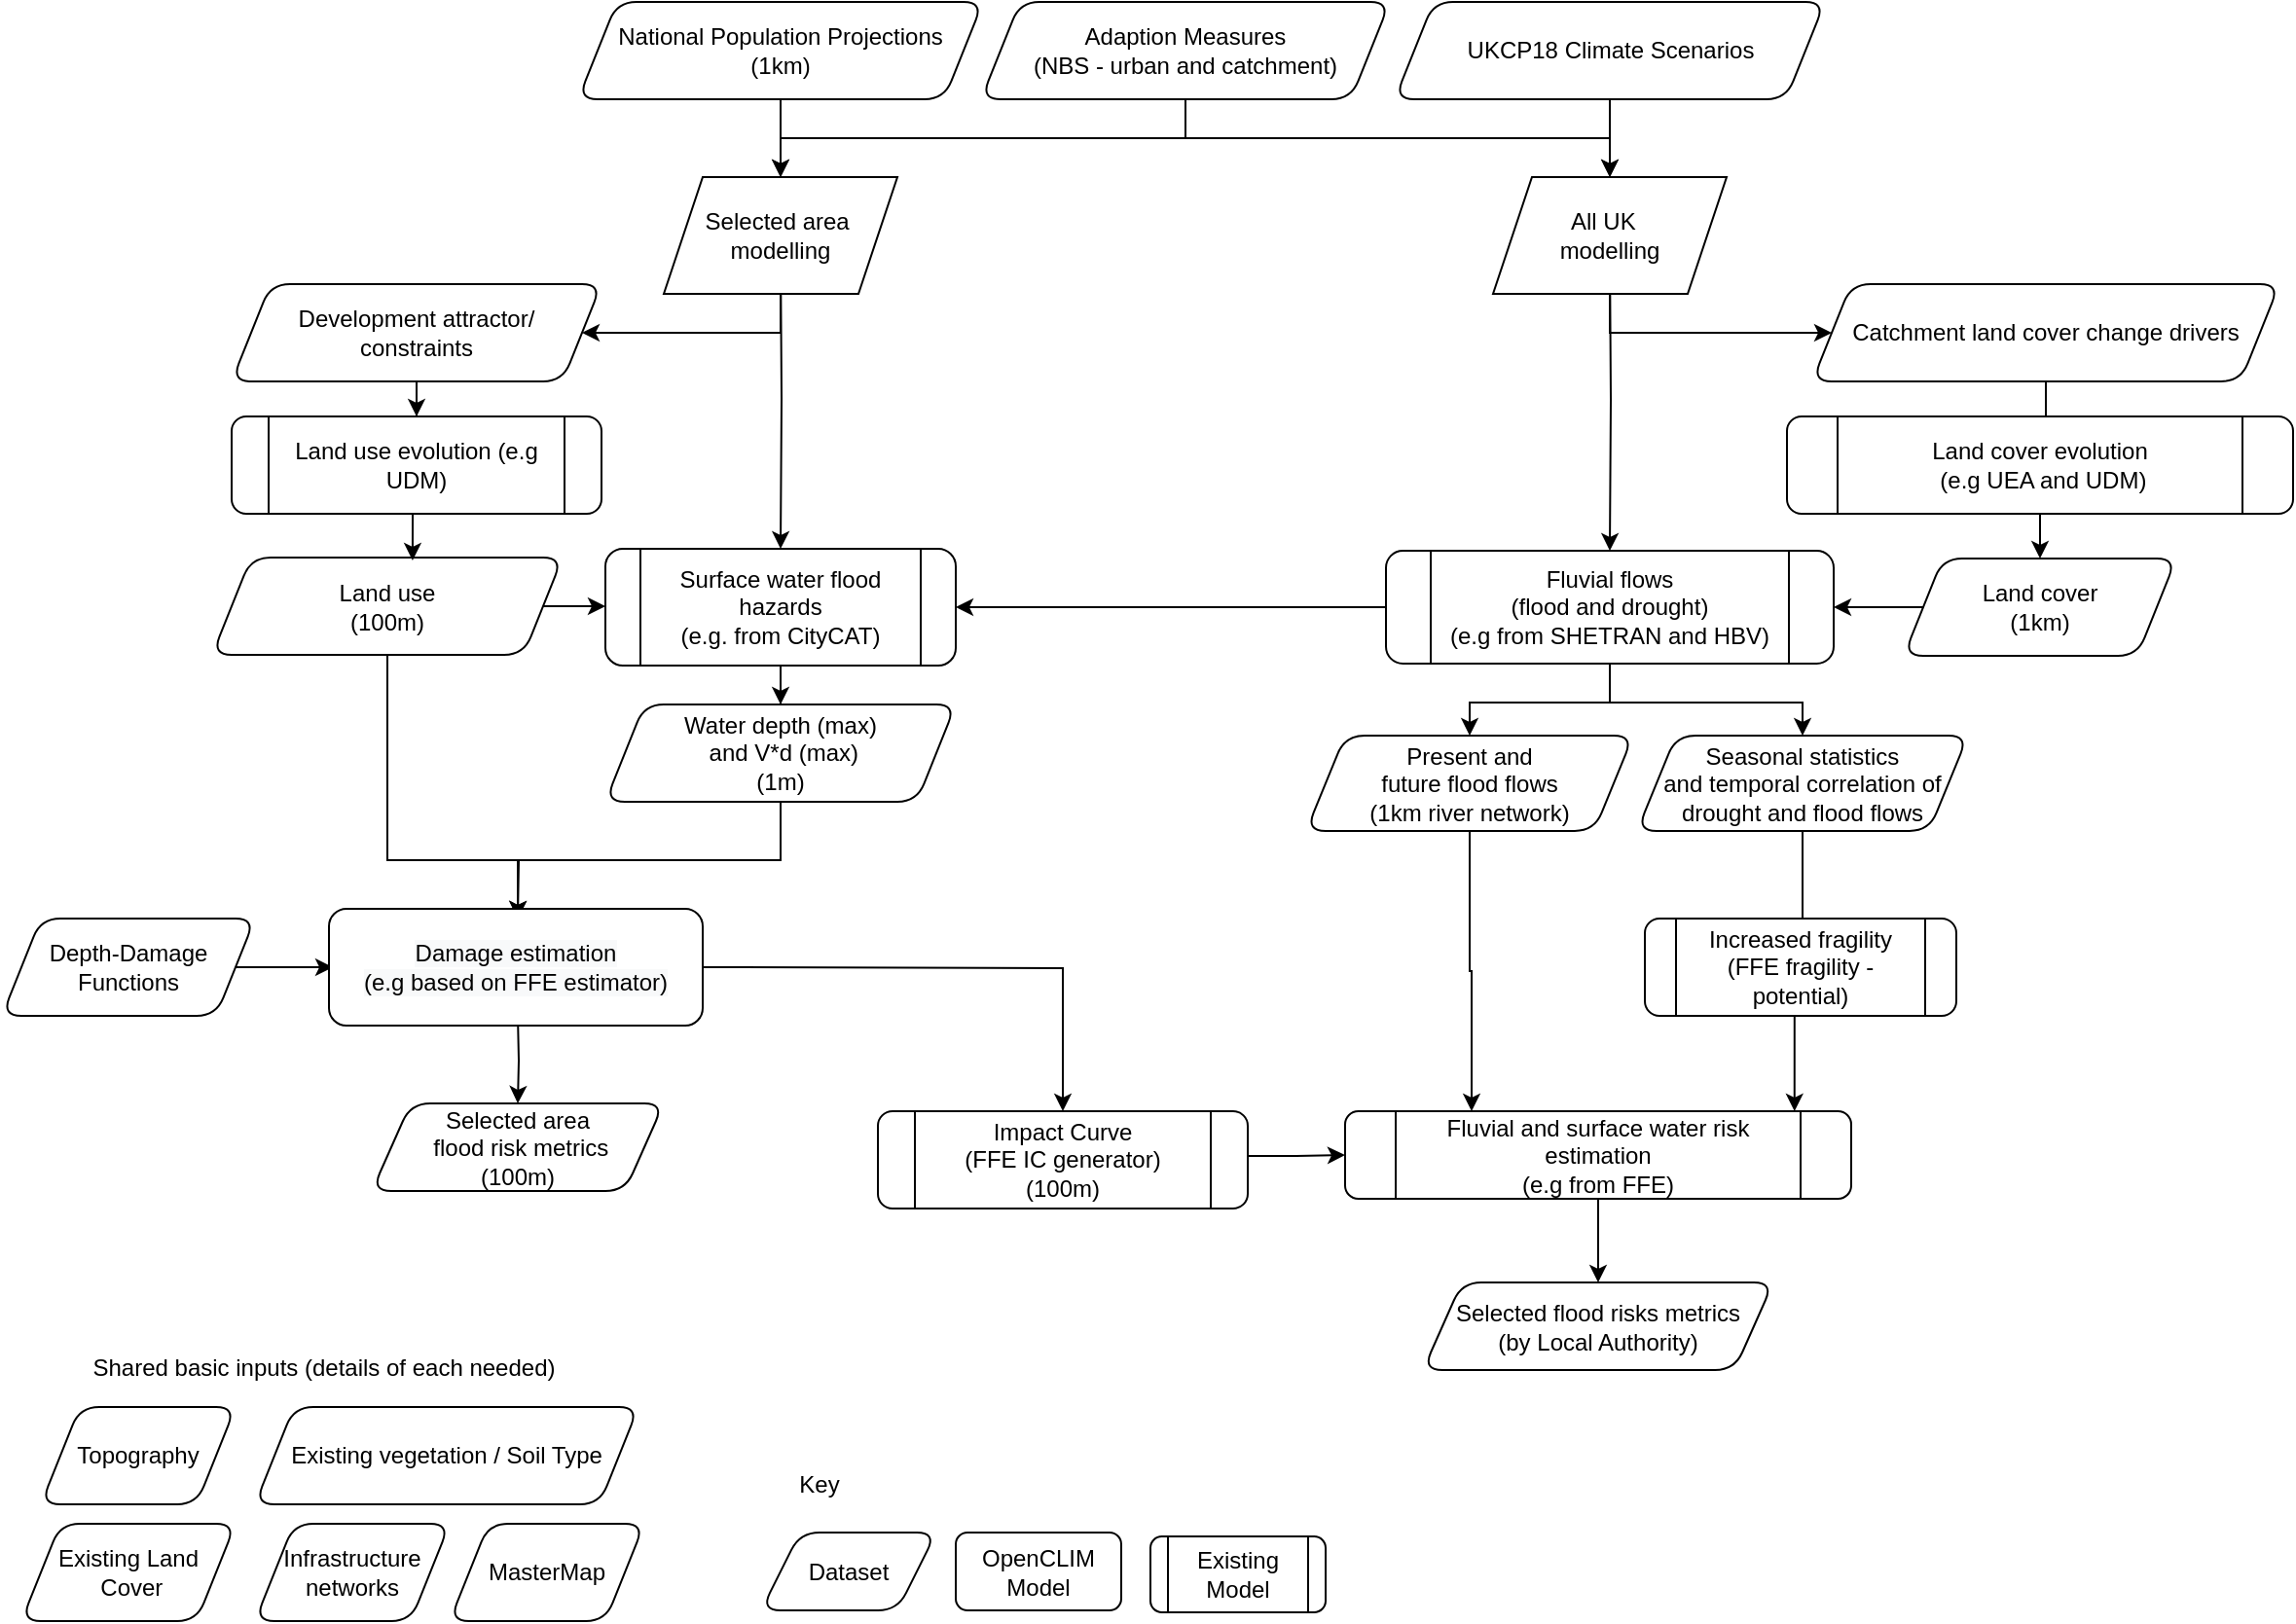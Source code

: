 <mxfile version="13.9.9" type="device" pages="2"><diagram id="C5RBs43oDa-KdzZeNtuy" name="Page-1"><mxGraphModel dx="2591" dy="1649" grid="1" gridSize="10" guides="1" tooltips="1" connect="1" arrows="1" fold="1" page="1" pageScale="1" pageWidth="1169" pageHeight="827" math="0" shadow="0"><root><mxCell id="WIyWlLk6GJQsqaUBKTNV-0"/><mxCell id="WIyWlLk6GJQsqaUBKTNV-1" parent="WIyWlLk6GJQsqaUBKTNV-0"/><mxCell id="o7CGU_k0dj8g5luvIgkC-0" style="edgeStyle=orthogonalEdgeStyle;rounded=0;orthogonalLoop=1;jettySize=auto;html=1;exitX=0.5;exitY=1;exitDx=0;exitDy=0;" edge="1" parent="WIyWlLk6GJQsqaUBKTNV-1" source="o7CGU_k0dj8g5luvIgkC-1"><mxGeometry relative="1" as="geometry"><mxPoint x="506" y="-470.0" as="targetPoint"/></mxGeometry></mxCell><mxCell id="o7CGU_k0dj8g5luvIgkC-1" value="UKCP18 Climate Scenarios" style="shape=parallelogram;perimeter=parallelogramPerimeter;whiteSpace=wrap;html=1;fixedSize=1;rounded=1;" vertex="1" parent="WIyWlLk6GJQsqaUBKTNV-1"><mxGeometry x="395.5" y="-560" width="221" height="50" as="geometry"/></mxCell><mxCell id="o7CGU_k0dj8g5luvIgkC-2" style="edgeStyle=orthogonalEdgeStyle;rounded=0;orthogonalLoop=1;jettySize=auto;html=1;exitX=0.5;exitY=1;exitDx=0;exitDy=0;" edge="1" parent="WIyWlLk6GJQsqaUBKTNV-1" source="o7CGU_k0dj8g5luvIgkC-3" target="o7CGU_k0dj8g5luvIgkC-37"><mxGeometry relative="1" as="geometry"/></mxCell><mxCell id="o7CGU_k0dj8g5luvIgkC-3" value="National Population Projections&lt;br&gt;(1km)" style="shape=parallelogram;perimeter=parallelogramPerimeter;whiteSpace=wrap;html=1;fixedSize=1;rounded=1;" vertex="1" parent="WIyWlLk6GJQsqaUBKTNV-1"><mxGeometry x="-24" y="-560" width="208" height="50" as="geometry"/></mxCell><mxCell id="o7CGU_k0dj8g5luvIgkC-4" style="edgeStyle=orthogonalEdgeStyle;rounded=0;orthogonalLoop=1;jettySize=auto;html=1;exitX=1;exitY=0.5;exitDx=0;exitDy=0;" edge="1" parent="WIyWlLk6GJQsqaUBKTNV-1" target="o7CGU_k0dj8g5luvIgkC-53"><mxGeometry relative="1" as="geometry"><mxPoint x="40" y="-64" as="sourcePoint"/></mxGeometry></mxCell><mxCell id="o7CGU_k0dj8g5luvIgkC-5" style="edgeStyle=orthogonalEdgeStyle;rounded=0;orthogonalLoop=1;jettySize=auto;html=1;exitX=1;exitY=0.5;exitDx=0;exitDy=0;entryX=0;entryY=0.5;entryDx=0;entryDy=0;" edge="1" parent="WIyWlLk6GJQsqaUBKTNV-1" source="o7CGU_k0dj8g5luvIgkC-7" target="o7CGU_k0dj8g5luvIgkC-10"><mxGeometry relative="1" as="geometry"/></mxCell><mxCell id="o7CGU_k0dj8g5luvIgkC-6" style="edgeStyle=orthogonalEdgeStyle;rounded=0;orthogonalLoop=1;jettySize=auto;html=1;exitX=0.5;exitY=1;exitDx=0;exitDy=0;" edge="1" parent="WIyWlLk6GJQsqaUBKTNV-1" source="o7CGU_k0dj8g5luvIgkC-7"><mxGeometry relative="1" as="geometry"><mxPoint x="-55" y="-89" as="targetPoint"/><Array as="points"><mxPoint x="-122" y="-119"/><mxPoint x="-55" y="-119"/></Array></mxGeometry></mxCell><mxCell id="o7CGU_k0dj8g5luvIgkC-7" value="Land use&lt;br&gt;(100m)" style="shape=parallelogram;perimeter=parallelogramPerimeter;whiteSpace=wrap;html=1;fixedSize=1;rounded=1;" vertex="1" parent="WIyWlLk6GJQsqaUBKTNV-1"><mxGeometry x="-212" y="-274.5" width="180" height="50" as="geometry"/></mxCell><mxCell id="o7CGU_k0dj8g5luvIgkC-8" value="Existing vegetation / Soil Type" style="shape=parallelogram;perimeter=parallelogramPerimeter;whiteSpace=wrap;html=1;fixedSize=1;rounded=1;" vertex="1" parent="WIyWlLk6GJQsqaUBKTNV-1"><mxGeometry x="-190" y="162" width="197" height="50" as="geometry"/></mxCell><mxCell id="o7CGU_k0dj8g5luvIgkC-9" style="edgeStyle=orthogonalEdgeStyle;rounded=0;orthogonalLoop=1;jettySize=auto;html=1;exitX=0.5;exitY=1;exitDx=0;exitDy=0;" edge="1" parent="WIyWlLk6GJQsqaUBKTNV-1" source="o7CGU_k0dj8g5luvIgkC-10" target="o7CGU_k0dj8g5luvIgkC-15"><mxGeometry relative="1" as="geometry"/></mxCell><mxCell id="o7CGU_k0dj8g5luvIgkC-10" value="Surface water flood hazards&lt;br&gt;(e.g. from CityCAT)" style="shape=process;whiteSpace=wrap;html=1;backgroundOutline=1;shadow=0;fontFamily=Helvetica;fontSize=12;fontColor=#000000;align=center;strokeColor=#000000;strokeWidth=1;fillColor=#ffffff;rounded=1;" vertex="1" parent="WIyWlLk6GJQsqaUBKTNV-1"><mxGeometry x="-10" y="-279" width="180" height="60" as="geometry"/></mxCell><mxCell id="o7CGU_k0dj8g5luvIgkC-11" value="Dataset" style="shape=parallelogram;perimeter=parallelogramPerimeter;whiteSpace=wrap;html=1;fixedSize=1;rounded=1;" vertex="1" parent="WIyWlLk6GJQsqaUBKTNV-1"><mxGeometry x="70" y="226.5" width="90" height="40" as="geometry"/></mxCell><mxCell id="o7CGU_k0dj8g5luvIgkC-12" value="OpenCLIM Model" style="rounded=1;whiteSpace=wrap;html=1;fontSize=12;glass=0;strokeWidth=1;shadow=0;" vertex="1" parent="WIyWlLk6GJQsqaUBKTNV-1"><mxGeometry x="170" y="226.5" width="85" height="40" as="geometry"/></mxCell><mxCell id="o7CGU_k0dj8g5luvIgkC-13" value="Topography" style="shape=parallelogram;perimeter=parallelogramPerimeter;whiteSpace=wrap;html=1;fixedSize=1;rounded=1;" vertex="1" parent="WIyWlLk6GJQsqaUBKTNV-1"><mxGeometry x="-300" y="162" width="100" height="50" as="geometry"/></mxCell><mxCell id="o7CGU_k0dj8g5luvIgkC-14" style="edgeStyle=orthogonalEdgeStyle;rounded=0;orthogonalLoop=1;jettySize=auto;html=1;exitX=0.5;exitY=1;exitDx=0;exitDy=0;entryX=0.5;entryY=0;entryDx=0;entryDy=0;" edge="1" parent="WIyWlLk6GJQsqaUBKTNV-1" source="o7CGU_k0dj8g5luvIgkC-15"><mxGeometry relative="1" as="geometry"><mxPoint x="-55" y="-89" as="targetPoint"/></mxGeometry></mxCell><mxCell id="o7CGU_k0dj8g5luvIgkC-15" value="Water depth (max)&lt;br&gt;&amp;nbsp;and V*d (max)&lt;br&gt;(1m)" style="shape=parallelogram;perimeter=parallelogramPerimeter;html=1;fixedSize=1;rounded=1;whiteSpace=wrap;" vertex="1" parent="WIyWlLk6GJQsqaUBKTNV-1"><mxGeometry x="-10" y="-199" width="180" height="50" as="geometry"/></mxCell><mxCell id="o7CGU_k0dj8g5luvIgkC-16" style="edgeStyle=orthogonalEdgeStyle;rounded=0;orthogonalLoop=1;jettySize=auto;html=1;entryX=0.5;entryY=0;entryDx=0;entryDy=0;exitX=0.5;exitY=1;exitDx=0;exitDy=0;" edge="1" parent="WIyWlLk6GJQsqaUBKTNV-1" target="o7CGU_k0dj8g5luvIgkC-19"><mxGeometry relative="1" as="geometry"><mxPoint x="-55" y="-39" as="sourcePoint"/></mxGeometry></mxCell><mxCell id="o7CGU_k0dj8g5luvIgkC-17" value="" style="edgeStyle=orthogonalEdgeStyle;rounded=0;orthogonalLoop=1;jettySize=auto;html=1;" edge="1" parent="WIyWlLk6GJQsqaUBKTNV-1" source="o7CGU_k0dj8g5luvIgkC-18" target="o7CGU_k0dj8g5luvIgkC-55"><mxGeometry relative="1" as="geometry"/></mxCell><mxCell id="o7CGU_k0dj8g5luvIgkC-18" value="Fluvial and surface water risk estimation&lt;br&gt;(e.g from FFE)" style="shape=process;whiteSpace=wrap;html=1;backgroundOutline=1;fontFamily=Helvetica;fontSize=12;fontColor=#000000;align=center;strokeColor=#000000;fillColor=#ffffff;rounded=1;" vertex="1" parent="WIyWlLk6GJQsqaUBKTNV-1"><mxGeometry x="370" y="10" width="260" height="45" as="geometry"/></mxCell><mxCell id="o7CGU_k0dj8g5luvIgkC-19" value="Selected area&lt;br&gt;&amp;nbsp;flood risk metrics&lt;br&gt;(100m)" style="shape=parallelogram;perimeter=parallelogramPerimeter;whiteSpace=wrap;html=1;fixedSize=1;rounded=1;" vertex="1" parent="WIyWlLk6GJQsqaUBKTNV-1"><mxGeometry x="-130" y="6" width="150" height="45" as="geometry"/></mxCell><mxCell id="o7CGU_k0dj8g5luvIgkC-20" style="edgeStyle=orthogonalEdgeStyle;rounded=0;orthogonalLoop=1;jettySize=auto;html=1;exitX=0.5;exitY=1;exitDx=0;exitDy=0;" edge="1" parent="WIyWlLk6GJQsqaUBKTNV-1" source="o7CGU_k0dj8g5luvIgkC-21" target="o7CGU_k0dj8g5luvIgkC-39"><mxGeometry relative="1" as="geometry"/></mxCell><mxCell id="o7CGU_k0dj8g5luvIgkC-21" value="&lt;div&gt;Development attractor/&lt;/div&gt;&lt;div&gt;constraints&lt;/div&gt;" style="shape=parallelogram;perimeter=parallelogramPerimeter;whiteSpace=wrap;html=1;fixedSize=1;rounded=1;" vertex="1" parent="WIyWlLk6GJQsqaUBKTNV-1"><mxGeometry x="-202" y="-415" width="190" height="50" as="geometry"/></mxCell><mxCell id="o7CGU_k0dj8g5luvIgkC-22" style="edgeStyle=orthogonalEdgeStyle;rounded=0;orthogonalLoop=1;jettySize=auto;html=1;exitX=0.5;exitY=1;exitDx=0;exitDy=0;" edge="1" parent="WIyWlLk6GJQsqaUBKTNV-1" source="o7CGU_k0dj8g5luvIgkC-24" target="o7CGU_k0dj8g5luvIgkC-37"><mxGeometry relative="1" as="geometry"/></mxCell><mxCell id="o7CGU_k0dj8g5luvIgkC-23" style="edgeStyle=orthogonalEdgeStyle;rounded=0;orthogonalLoop=1;jettySize=auto;html=1;exitX=0.5;exitY=1;exitDx=0;exitDy=0;entryX=0.5;entryY=0;entryDx=0;entryDy=0;" edge="1" parent="WIyWlLk6GJQsqaUBKTNV-1" source="o7CGU_k0dj8g5luvIgkC-24" target="o7CGU_k0dj8g5luvIgkC-42"><mxGeometry relative="1" as="geometry"/></mxCell><mxCell id="o7CGU_k0dj8g5luvIgkC-24" value="Adaption Measures&lt;br&gt;(NBS - urban and catchment)" style="shape=parallelogram;perimeter=parallelogramPerimeter;whiteSpace=wrap;html=1;fixedSize=1;rounded=1;" vertex="1" parent="WIyWlLk6GJQsqaUBKTNV-1"><mxGeometry x="183" y="-560" width="210" height="50" as="geometry"/></mxCell><mxCell id="o7CGU_k0dj8g5luvIgkC-25" value="Existing&lt;br&gt;Model" style="shape=process;whiteSpace=wrap;html=1;backgroundOutline=1;shadow=0;fontFamily=Helvetica;fontSize=12;fontColor=#000000;align=center;strokeColor=#000000;strokeWidth=1;fillColor=#ffffff;rounded=1;" vertex="1" parent="WIyWlLk6GJQsqaUBKTNV-1"><mxGeometry x="270" y="228.5" width="90" height="39" as="geometry"/></mxCell><mxCell id="o7CGU_k0dj8g5luvIgkC-26" style="edgeStyle=orthogonalEdgeStyle;rounded=0;orthogonalLoop=1;jettySize=auto;html=1;exitX=1;exitY=0.5;exitDx=0;exitDy=0;entryX=0;entryY=0.5;entryDx=0;entryDy=0;" edge="1" parent="WIyWlLk6GJQsqaUBKTNV-1" source="o7CGU_k0dj8g5luvIgkC-27"><mxGeometry relative="1" as="geometry"><mxPoint x="-150" y="-64" as="targetPoint"/></mxGeometry></mxCell><mxCell id="o7CGU_k0dj8g5luvIgkC-27" value="Depth-Damage&lt;br&gt;Functions" style="shape=parallelogram;perimeter=parallelogramPerimeter;whiteSpace=wrap;html=1;fixedSize=1;rounded=1;" vertex="1" parent="WIyWlLk6GJQsqaUBKTNV-1"><mxGeometry x="-320" y="-89" width="130" height="50" as="geometry"/></mxCell><mxCell id="o7CGU_k0dj8g5luvIgkC-28" style="edgeStyle=orthogonalEdgeStyle;rounded=0;orthogonalLoop=1;jettySize=auto;html=1;exitX=0.5;exitY=1;exitDx=0;exitDy=0;" edge="1" parent="WIyWlLk6GJQsqaUBKTNV-1" source="o7CGU_k0dj8g5luvIgkC-31" target="o7CGU_k0dj8g5luvIgkC-54"><mxGeometry relative="1" as="geometry"/></mxCell><mxCell id="o7CGU_k0dj8g5luvIgkC-29" style="edgeStyle=orthogonalEdgeStyle;rounded=0;orthogonalLoop=1;jettySize=auto;html=1;exitX=0.5;exitY=1;exitDx=0;exitDy=0;" edge="1" parent="WIyWlLk6GJQsqaUBKTNV-1" source="o7CGU_k0dj8g5luvIgkC-31" target="o7CGU_k0dj8g5luvIgkC-34"><mxGeometry relative="1" as="geometry"/></mxCell><mxCell id="o7CGU_k0dj8g5luvIgkC-30" style="edgeStyle=orthogonalEdgeStyle;rounded=0;orthogonalLoop=1;jettySize=auto;html=1;exitX=0;exitY=0.5;exitDx=0;exitDy=0;entryX=1;entryY=0.5;entryDx=0;entryDy=0;" edge="1" parent="WIyWlLk6GJQsqaUBKTNV-1" source="o7CGU_k0dj8g5luvIgkC-31" target="o7CGU_k0dj8g5luvIgkC-10"><mxGeometry relative="1" as="geometry"/></mxCell><mxCell id="o7CGU_k0dj8g5luvIgkC-31" value="Fluvial flows&lt;br&gt;(flood and drought) &lt;br&gt;(e.g from SHETRAN and HBV)" style="shape=process;whiteSpace=wrap;html=1;backgroundOutline=1;shadow=0;fontFamily=Helvetica;fontSize=12;fontColor=#000000;align=center;strokeColor=#000000;strokeWidth=1;fillColor=#ffffff;rounded=1;" vertex="1" parent="WIyWlLk6GJQsqaUBKTNV-1"><mxGeometry x="391" y="-278" width="230" height="58" as="geometry"/></mxCell><mxCell id="o7CGU_k0dj8g5luvIgkC-32" value="Existing Land&lt;br&gt;&amp;nbsp;Cover" style="shape=parallelogram;perimeter=parallelogramPerimeter;whiteSpace=wrap;html=1;fixedSize=1;fontFamily=Helvetica;fontSize=12;fontColor=#000000;align=center;strokeColor=#000000;fillColor=#ffffff;rounded=1;" vertex="1" parent="WIyWlLk6GJQsqaUBKTNV-1"><mxGeometry x="-310" y="222" width="110" height="50" as="geometry"/></mxCell><mxCell id="o7CGU_k0dj8g5luvIgkC-33" style="edgeStyle=orthogonalEdgeStyle;rounded=0;orthogonalLoop=1;jettySize=auto;html=1;exitX=0.5;exitY=1;exitDx=0;exitDy=0;entryX=0.25;entryY=0;entryDx=0;entryDy=0;" edge="1" parent="WIyWlLk6GJQsqaUBKTNV-1" source="o7CGU_k0dj8g5luvIgkC-34" target="o7CGU_k0dj8g5luvIgkC-18"><mxGeometry relative="1" as="geometry"/></mxCell><mxCell id="o7CGU_k0dj8g5luvIgkC-34" value="Present and &lt;br&gt;future flood flows&lt;br&gt;(1km river network)" style="shape=parallelogram;perimeter=parallelogramPerimeter;whiteSpace=wrap;html=1;fixedSize=1;rounded=1;" vertex="1" parent="WIyWlLk6GJQsqaUBKTNV-1"><mxGeometry x="350" y="-183" width="168" height="49" as="geometry"/></mxCell><mxCell id="o7CGU_k0dj8g5luvIgkC-35" style="edgeStyle=orthogonalEdgeStyle;rounded=0;orthogonalLoop=1;jettySize=auto;html=1;exitX=0.5;exitY=1;exitDx=0;exitDy=0;" edge="1" parent="WIyWlLk6GJQsqaUBKTNV-1" target="o7CGU_k0dj8g5luvIgkC-10"><mxGeometry relative="1" as="geometry"><mxPoint x="80" y="-434" as="sourcePoint"/></mxGeometry></mxCell><mxCell id="o7CGU_k0dj8g5luvIgkC-36" style="edgeStyle=orthogonalEdgeStyle;rounded=0;orthogonalLoop=1;jettySize=auto;html=1;exitX=0.5;exitY=1;exitDx=0;exitDy=0;entryX=1;entryY=0.5;entryDx=0;entryDy=0;" edge="1" parent="WIyWlLk6GJQsqaUBKTNV-1" target="o7CGU_k0dj8g5luvIgkC-21"><mxGeometry relative="1" as="geometry"><mxPoint x="80" y="-434" as="sourcePoint"/><Array as="points"><mxPoint x="80" y="-390"/></Array></mxGeometry></mxCell><mxCell id="o7CGU_k0dj8g5luvIgkC-37" value="Selected area&amp;nbsp;&lt;br&gt;modelling" style="shape=parallelogram;perimeter=parallelogramPerimeter;whiteSpace=wrap;html=1;fixedSize=1;" vertex="1" parent="WIyWlLk6GJQsqaUBKTNV-1"><mxGeometry x="20" y="-470" width="120" height="60" as="geometry"/></mxCell><mxCell id="o7CGU_k0dj8g5luvIgkC-38" style="edgeStyle=orthogonalEdgeStyle;rounded=0;orthogonalLoop=1;jettySize=auto;html=1;exitX=0.5;exitY=1;exitDx=0;exitDy=0;entryX=0.572;entryY=0.03;entryDx=0;entryDy=0;entryPerimeter=0;" edge="1" parent="WIyWlLk6GJQsqaUBKTNV-1" source="o7CGU_k0dj8g5luvIgkC-39" target="o7CGU_k0dj8g5luvIgkC-7"><mxGeometry relative="1" as="geometry"/></mxCell><mxCell id="o7CGU_k0dj8g5luvIgkC-39" value="Land use evolution (e.g UDM)" style="shape=process;whiteSpace=wrap;html=1;backgroundOutline=1;shadow=0;fontFamily=Helvetica;fontSize=12;fontColor=#000000;align=center;strokeColor=#000000;strokeWidth=1;fillColor=#ffffff;rounded=1;" vertex="1" parent="WIyWlLk6GJQsqaUBKTNV-1"><mxGeometry x="-202" y="-347" width="190" height="50" as="geometry"/></mxCell><mxCell id="o7CGU_k0dj8g5luvIgkC-40" style="edgeStyle=orthogonalEdgeStyle;rounded=0;orthogonalLoop=1;jettySize=auto;html=1;exitX=0.5;exitY=1;exitDx=0;exitDy=0;" edge="1" parent="WIyWlLk6GJQsqaUBKTNV-1" target="o7CGU_k0dj8g5luvIgkC-31"><mxGeometry relative="1" as="geometry"><mxPoint x="506" y="-434" as="sourcePoint"/></mxGeometry></mxCell><mxCell id="o7CGU_k0dj8g5luvIgkC-41" style="edgeStyle=orthogonalEdgeStyle;rounded=0;orthogonalLoop=1;jettySize=auto;html=1;exitX=0.5;exitY=1;exitDx=0;exitDy=0;entryX=0;entryY=0.5;entryDx=0;entryDy=0;" edge="1" parent="WIyWlLk6GJQsqaUBKTNV-1" target="o7CGU_k0dj8g5luvIgkC-44"><mxGeometry relative="1" as="geometry"><mxPoint x="506" y="-434" as="sourcePoint"/><Array as="points"><mxPoint x="506" y="-390"/></Array></mxGeometry></mxCell><mxCell id="o7CGU_k0dj8g5luvIgkC-42" value="All UK&amp;nbsp;&amp;nbsp;&lt;br&gt;modelling" style="shape=parallelogram;perimeter=parallelogramPerimeter;whiteSpace=wrap;html=1;fixedSize=1;" vertex="1" parent="WIyWlLk6GJQsqaUBKTNV-1"><mxGeometry x="446" y="-470" width="120" height="60" as="geometry"/></mxCell><mxCell id="o7CGU_k0dj8g5luvIgkC-43" value="" style="edgeStyle=orthogonalEdgeStyle;rounded=0;orthogonalLoop=1;jettySize=auto;html=1;" edge="1" parent="WIyWlLk6GJQsqaUBKTNV-1" source="o7CGU_k0dj8g5luvIgkC-44" target="o7CGU_k0dj8g5luvIgkC-46"><mxGeometry relative="1" as="geometry"/></mxCell><mxCell id="o7CGU_k0dj8g5luvIgkC-44" value="&lt;div&gt;Catchment land cover change drivers&lt;/div&gt;" style="shape=parallelogram;perimeter=parallelogramPerimeter;whiteSpace=wrap;html=1;fixedSize=1;rounded=1;" vertex="1" parent="WIyWlLk6GJQsqaUBKTNV-1"><mxGeometry x="610" y="-415" width="240" height="50" as="geometry"/></mxCell><mxCell id="o7CGU_k0dj8g5luvIgkC-45" value="" style="edgeStyle=orthogonalEdgeStyle;rounded=0;orthogonalLoop=1;jettySize=auto;html=1;" edge="1" parent="WIyWlLk6GJQsqaUBKTNV-1" source="o7CGU_k0dj8g5luvIgkC-46" target="o7CGU_k0dj8g5luvIgkC-48"><mxGeometry relative="1" as="geometry"/></mxCell><mxCell id="o7CGU_k0dj8g5luvIgkC-46" value="Land cover evolution&lt;br&gt;&amp;nbsp;(e.g UEA and UDM)" style="shape=process;whiteSpace=wrap;html=1;backgroundOutline=1;shadow=0;fontFamily=Helvetica;fontSize=12;fontColor=#000000;align=center;strokeColor=#000000;strokeWidth=1;fillColor=#ffffff;rounded=1;" vertex="1" parent="WIyWlLk6GJQsqaUBKTNV-1"><mxGeometry x="597" y="-347" width="260" height="50" as="geometry"/></mxCell><mxCell id="o7CGU_k0dj8g5luvIgkC-47" value="" style="edgeStyle=orthogonalEdgeStyle;rounded=0;orthogonalLoop=1;jettySize=auto;html=1;exitX=0;exitY=0.5;exitDx=0;exitDy=0;" edge="1" parent="WIyWlLk6GJQsqaUBKTNV-1" source="o7CGU_k0dj8g5luvIgkC-48" target="o7CGU_k0dj8g5luvIgkC-31"><mxGeometry relative="1" as="geometry"/></mxCell><mxCell id="o7CGU_k0dj8g5luvIgkC-48" value="Land cover&lt;br&gt;(1km)" style="shape=parallelogram;perimeter=parallelogramPerimeter;whiteSpace=wrap;html=1;fixedSize=1;rounded=1;" vertex="1" parent="WIyWlLk6GJQsqaUBKTNV-1"><mxGeometry x="657" y="-274" width="140" height="50" as="geometry"/></mxCell><mxCell id="o7CGU_k0dj8g5luvIgkC-49" value="Infrastructure networks" style="shape=parallelogram;perimeter=parallelogramPerimeter;whiteSpace=wrap;html=1;fixedSize=1;rounded=1;" vertex="1" parent="WIyWlLk6GJQsqaUBKTNV-1"><mxGeometry x="-190" y="222" width="100" height="50" as="geometry"/></mxCell><mxCell id="o7CGU_k0dj8g5luvIgkC-50" value="Shared basic inputs (details of each needed)" style="text;html=1;strokeColor=none;fillColor=none;align=center;verticalAlign=middle;whiteSpace=wrap;rounded=0;" vertex="1" parent="WIyWlLk6GJQsqaUBKTNV-1"><mxGeometry x="-299" y="132" width="289" height="20" as="geometry"/></mxCell><mxCell id="o7CGU_k0dj8g5luvIgkC-51" value="MasterMap" style="shape=parallelogram;perimeter=parallelogramPerimeter;whiteSpace=wrap;html=1;fixedSize=1;rounded=1;" vertex="1" parent="WIyWlLk6GJQsqaUBKTNV-1"><mxGeometry x="-90" y="222" width="100" height="50" as="geometry"/></mxCell><mxCell id="o7CGU_k0dj8g5luvIgkC-52" style="edgeStyle=orthogonalEdgeStyle;rounded=0;orthogonalLoop=1;jettySize=auto;html=1;exitX=1;exitY=0.5;exitDx=0;exitDy=0;entryX=0;entryY=0.5;entryDx=0;entryDy=0;" edge="1" parent="WIyWlLk6GJQsqaUBKTNV-1" source="o7CGU_k0dj8g5luvIgkC-53" target="o7CGU_k0dj8g5luvIgkC-18"><mxGeometry relative="1" as="geometry"><Array as="points"><mxPoint x="320" y="33"/><mxPoint x="345" y="33"/></Array></mxGeometry></mxCell><mxCell id="o7CGU_k0dj8g5luvIgkC-53" value="Impact Curve&lt;br&gt;(FFE IC generator)&lt;br&gt;(100m)" style="shape=process;whiteSpace=wrap;html=1;backgroundOutline=1;shadow=0;fontFamily=Helvetica;fontSize=12;fontColor=#000000;align=center;strokeColor=#000000;strokeWidth=1;fillColor=#ffffff;rounded=1;" vertex="1" parent="WIyWlLk6GJQsqaUBKTNV-1"><mxGeometry x="130" y="10" width="190" height="50" as="geometry"/></mxCell><mxCell id="o7CGU_k0dj8g5luvIgkC-54" value="Seasonal statistics &lt;br&gt;and temporal correlation of drought and flood flows" style="shape=parallelogram;perimeter=parallelogramPerimeter;whiteSpace=wrap;html=1;fixedSize=1;rounded=1;" vertex="1" parent="WIyWlLk6GJQsqaUBKTNV-1"><mxGeometry x="520" y="-183" width="170" height="49" as="geometry"/></mxCell><mxCell id="o7CGU_k0dj8g5luvIgkC-55" value="Selected flood risks metrics&lt;br&gt;(by Local Authority)" style="shape=parallelogram;perimeter=parallelogramPerimeter;whiteSpace=wrap;html=1;fixedSize=1;rounded=1;" vertex="1" parent="WIyWlLk6GJQsqaUBKTNV-1"><mxGeometry x="410" y="98" width="180" height="45" as="geometry"/></mxCell><mxCell id="o7CGU_k0dj8g5luvIgkC-56" style="edgeStyle=orthogonalEdgeStyle;rounded=0;orthogonalLoop=1;jettySize=auto;html=1;entryX=0.888;entryY=0;entryDx=0;entryDy=0;entryPerimeter=0;exitX=0.5;exitY=1;exitDx=0;exitDy=0;" edge="1" parent="WIyWlLk6GJQsqaUBKTNV-1" source="o7CGU_k0dj8g5luvIgkC-54" target="o7CGU_k0dj8g5luvIgkC-18"><mxGeometry relative="1" as="geometry"><mxPoint x="597" y="-130" as="sourcePoint"/></mxGeometry></mxCell><mxCell id="o7CGU_k0dj8g5luvIgkC-57" value="Increased fragility&lt;br&gt;(FFE fragility - potential)" style="shape=process;whiteSpace=wrap;html=1;backgroundOutline=1;shadow=0;fontFamily=Helvetica;fontSize=12;fontColor=#000000;align=center;strokeColor=#000000;strokeWidth=1;fillColor=#ffffff;rounded=1;" vertex="1" parent="WIyWlLk6GJQsqaUBKTNV-1"><mxGeometry x="524" y="-89" width="160" height="50" as="geometry"/></mxCell><mxCell id="o7CGU_k0dj8g5luvIgkC-58" value="&lt;span style=&quot;color: rgb(0 , 0 , 0) ; font-family: &amp;#34;helvetica&amp;#34; ; font-size: 12px ; font-style: normal ; font-weight: 400 ; letter-spacing: normal ; text-align: center ; text-indent: 0px ; text-transform: none ; word-spacing: 0px ; background-color: rgb(248 , 249 , 250) ; display: inline ; float: none&quot;&gt;Damage estimation&lt;/span&gt;&lt;br style=&quot;color: rgb(0 , 0 , 0) ; font-family: &amp;#34;helvetica&amp;#34; ; font-size: 12px ; font-style: normal ; font-weight: 400 ; letter-spacing: normal ; text-align: center ; text-indent: 0px ; text-transform: none ; word-spacing: 0px ; background-color: rgb(248 , 249 , 250)&quot;&gt;&lt;span style=&quot;color: rgb(0 , 0 , 0) ; font-family: &amp;#34;helvetica&amp;#34; ; font-size: 12px ; font-style: normal ; font-weight: 400 ; letter-spacing: normal ; text-align: center ; text-indent: 0px ; text-transform: none ; word-spacing: 0px ; background-color: rgb(248 , 249 , 250) ; display: inline ; float: none&quot;&gt;(e.g based on FFE estimator)&lt;/span&gt;" style="rounded=1;whiteSpace=wrap;html=1;" vertex="1" parent="WIyWlLk6GJQsqaUBKTNV-1"><mxGeometry x="-152" y="-94" width="192" height="60" as="geometry"/></mxCell><mxCell id="o7CGU_k0dj8g5luvIgkC-59" value="Key" style="text;html=1;strokeColor=none;fillColor=none;align=center;verticalAlign=middle;whiteSpace=wrap;rounded=0;" vertex="1" parent="WIyWlLk6GJQsqaUBKTNV-1"><mxGeometry x="80" y="192" width="40" height="20" as="geometry"/></mxCell></root></mxGraphModel></diagram><diagram id="KBNNT9CNlff3CPMiicgP" name="Page-2"><mxGraphModel dx="1422" dy="822" grid="1" gridSize="10" guides="1" tooltips="1" connect="1" arrows="1" fold="1" page="1" pageScale="1" pageWidth="827" pageHeight="1169" math="0" shadow="0"><root><mxCell id="kk1CD4McE_uwVet7cQkf-0"/><mxCell id="kk1CD4McE_uwVet7cQkf-1" parent="kk1CD4McE_uwVet7cQkf-0"/></root></mxGraphModel></diagram></mxfile>
